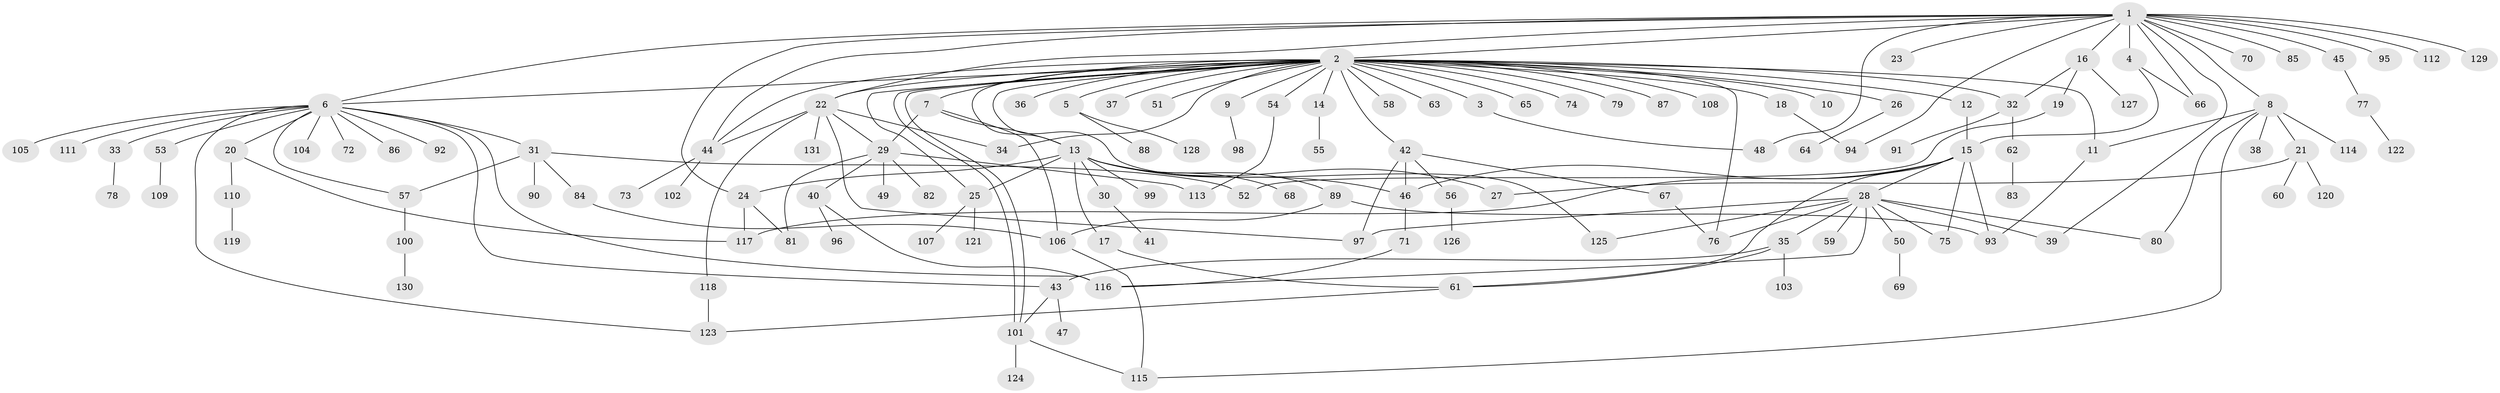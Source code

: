 // coarse degree distribution, {2: 0.21212121212121213, 9: 0.045454545454545456, 1: 0.45454545454545453, 3: 0.07575757575757576, 4: 0.06060606060606061, 30: 0.015151515151515152, 6: 0.09090909090909091, 13: 0.015151515151515152, 5: 0.015151515151515152, 16: 0.015151515151515152}
// Generated by graph-tools (version 1.1) at 2025/36/03/04/25 23:36:56]
// undirected, 131 vertices, 178 edges
graph export_dot {
  node [color=gray90,style=filled];
  1;
  2;
  3;
  4;
  5;
  6;
  7;
  8;
  9;
  10;
  11;
  12;
  13;
  14;
  15;
  16;
  17;
  18;
  19;
  20;
  21;
  22;
  23;
  24;
  25;
  26;
  27;
  28;
  29;
  30;
  31;
  32;
  33;
  34;
  35;
  36;
  37;
  38;
  39;
  40;
  41;
  42;
  43;
  44;
  45;
  46;
  47;
  48;
  49;
  50;
  51;
  52;
  53;
  54;
  55;
  56;
  57;
  58;
  59;
  60;
  61;
  62;
  63;
  64;
  65;
  66;
  67;
  68;
  69;
  70;
  71;
  72;
  73;
  74;
  75;
  76;
  77;
  78;
  79;
  80;
  81;
  82;
  83;
  84;
  85;
  86;
  87;
  88;
  89;
  90;
  91;
  92;
  93;
  94;
  95;
  96;
  97;
  98;
  99;
  100;
  101;
  102;
  103;
  104;
  105;
  106;
  107;
  108;
  109;
  110;
  111;
  112;
  113;
  114;
  115;
  116;
  117;
  118;
  119;
  120;
  121;
  122;
  123;
  124;
  125;
  126;
  127;
  128;
  129;
  130;
  131;
  1 -- 2;
  1 -- 4;
  1 -- 6;
  1 -- 8;
  1 -- 16;
  1 -- 22;
  1 -- 23;
  1 -- 24;
  1 -- 39;
  1 -- 44;
  1 -- 45;
  1 -- 48;
  1 -- 66;
  1 -- 70;
  1 -- 85;
  1 -- 94;
  1 -- 95;
  1 -- 112;
  1 -- 129;
  2 -- 3;
  2 -- 5;
  2 -- 6;
  2 -- 7;
  2 -- 9;
  2 -- 10;
  2 -- 11;
  2 -- 12;
  2 -- 13;
  2 -- 14;
  2 -- 18;
  2 -- 22;
  2 -- 25;
  2 -- 26;
  2 -- 32;
  2 -- 34;
  2 -- 36;
  2 -- 37;
  2 -- 42;
  2 -- 44;
  2 -- 51;
  2 -- 54;
  2 -- 58;
  2 -- 63;
  2 -- 65;
  2 -- 74;
  2 -- 76;
  2 -- 79;
  2 -- 87;
  2 -- 101;
  2 -- 101;
  2 -- 108;
  2 -- 125;
  3 -- 48;
  4 -- 15;
  4 -- 66;
  5 -- 88;
  5 -- 128;
  6 -- 20;
  6 -- 31;
  6 -- 33;
  6 -- 43;
  6 -- 53;
  6 -- 57;
  6 -- 72;
  6 -- 86;
  6 -- 92;
  6 -- 104;
  6 -- 105;
  6 -- 111;
  6 -- 116;
  6 -- 123;
  7 -- 13;
  7 -- 29;
  7 -- 106;
  8 -- 11;
  8 -- 21;
  8 -- 38;
  8 -- 80;
  8 -- 114;
  8 -- 115;
  9 -- 98;
  11 -- 93;
  12 -- 15;
  13 -- 17;
  13 -- 24;
  13 -- 25;
  13 -- 27;
  13 -- 30;
  13 -- 46;
  13 -- 68;
  13 -- 89;
  13 -- 99;
  14 -- 55;
  15 -- 28;
  15 -- 46;
  15 -- 61;
  15 -- 75;
  15 -- 93;
  15 -- 117;
  16 -- 19;
  16 -- 32;
  16 -- 127;
  17 -- 61;
  18 -- 94;
  19 -- 52;
  20 -- 110;
  20 -- 117;
  21 -- 27;
  21 -- 60;
  21 -- 120;
  22 -- 29;
  22 -- 34;
  22 -- 44;
  22 -- 97;
  22 -- 118;
  22 -- 131;
  24 -- 81;
  24 -- 117;
  25 -- 107;
  25 -- 121;
  26 -- 64;
  28 -- 35;
  28 -- 39;
  28 -- 50;
  28 -- 59;
  28 -- 75;
  28 -- 76;
  28 -- 80;
  28 -- 97;
  28 -- 116;
  28 -- 125;
  29 -- 40;
  29 -- 49;
  29 -- 81;
  29 -- 82;
  29 -- 113;
  30 -- 41;
  31 -- 52;
  31 -- 57;
  31 -- 84;
  31 -- 90;
  32 -- 62;
  32 -- 91;
  33 -- 78;
  35 -- 43;
  35 -- 61;
  35 -- 103;
  40 -- 96;
  40 -- 116;
  42 -- 46;
  42 -- 56;
  42 -- 67;
  42 -- 97;
  43 -- 47;
  43 -- 101;
  44 -- 73;
  44 -- 102;
  45 -- 77;
  46 -- 71;
  50 -- 69;
  53 -- 109;
  54 -- 113;
  56 -- 126;
  57 -- 100;
  61 -- 123;
  62 -- 83;
  67 -- 76;
  71 -- 116;
  77 -- 122;
  84 -- 106;
  89 -- 93;
  89 -- 106;
  100 -- 130;
  101 -- 115;
  101 -- 124;
  106 -- 115;
  110 -- 119;
  118 -- 123;
}
